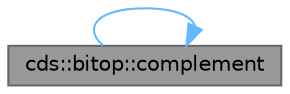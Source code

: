 digraph "cds::bitop::complement"
{
 // LATEX_PDF_SIZE
  bgcolor="transparent";
  edge [fontname=Helvetica,fontsize=10,labelfontname=Helvetica,labelfontsize=10];
  node [fontname=Helvetica,fontsize=10,shape=box,height=0.2,width=0.4];
  rankdir="LR";
  Node1 [id="Node000001",label="cds::bitop::complement",height=0.2,width=0.4,color="gray40", fillcolor="grey60", style="filled", fontcolor="black",tooltip="Complement bit nBit in nArg"];
  Node1 -> Node1 [id="edge1_Node000001_Node000001",color="steelblue1",style="solid",tooltip=" "];
}
